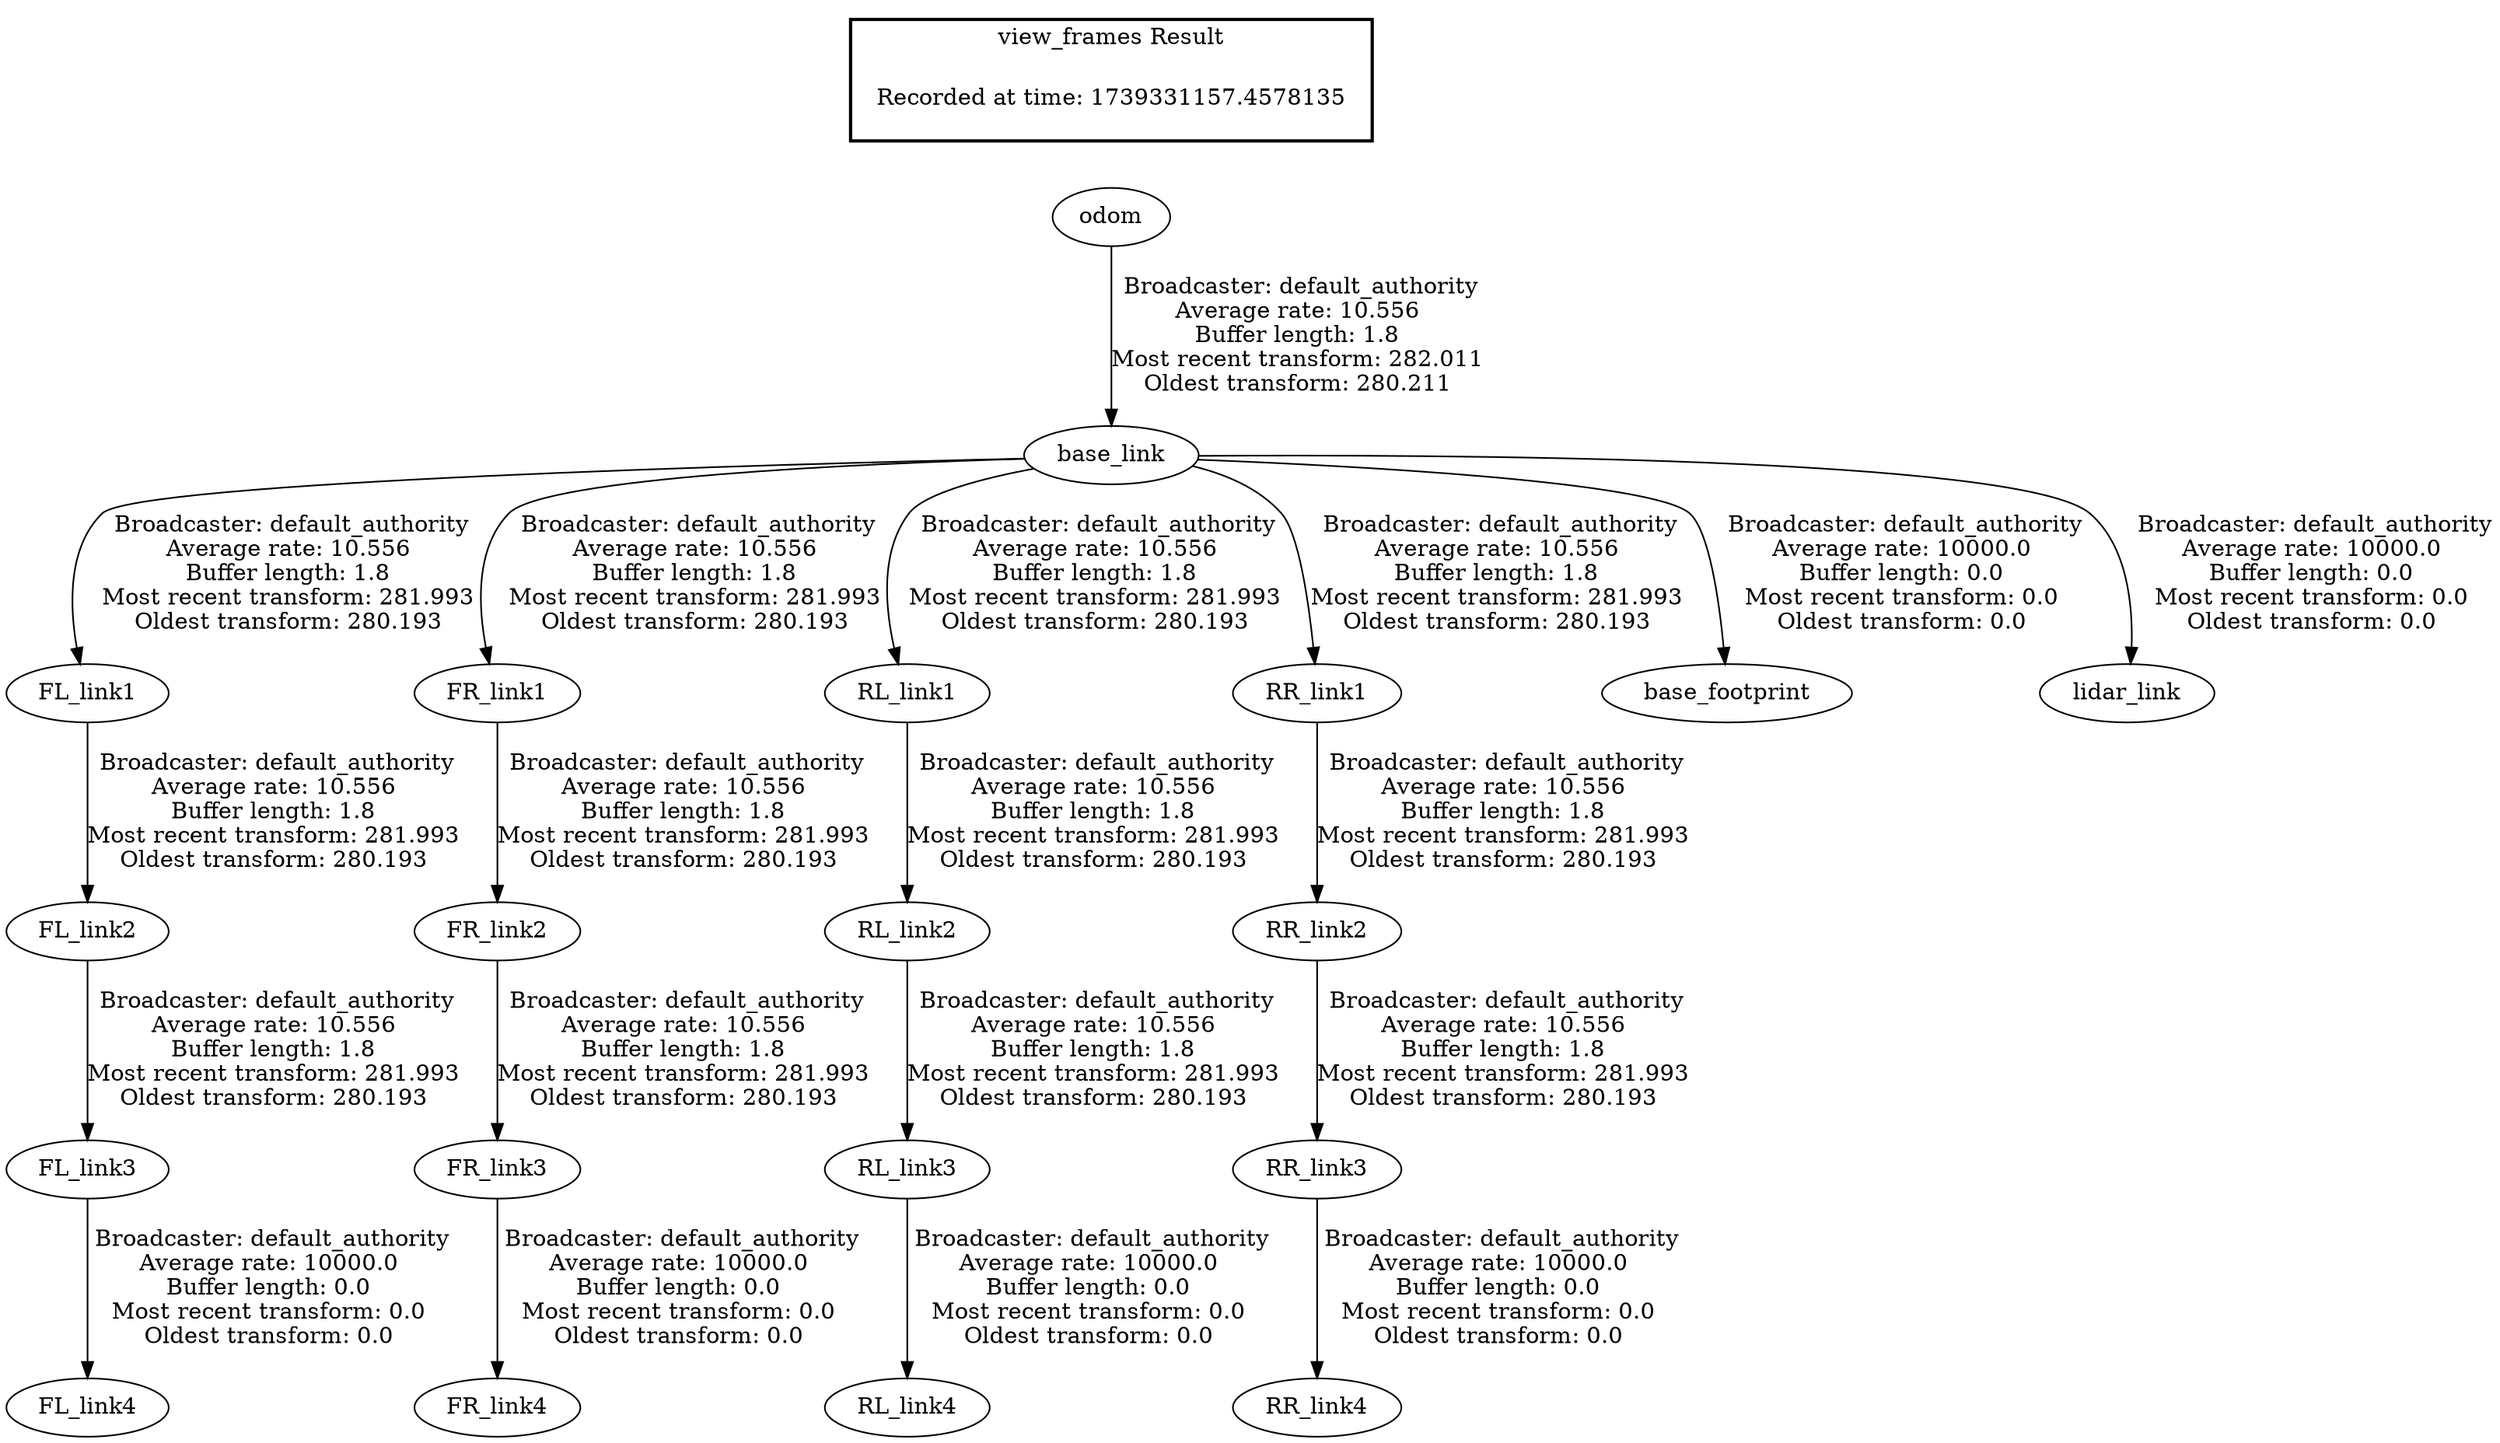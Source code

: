 digraph G {
"base_link" -> "FL_link1"[label=" Broadcaster: default_authority\nAverage rate: 10.556\nBuffer length: 1.8\nMost recent transform: 281.993\nOldest transform: 280.193\n"];
"odom" -> "base_link"[label=" Broadcaster: default_authority\nAverage rate: 10.556\nBuffer length: 1.8\nMost recent transform: 282.011\nOldest transform: 280.211\n"];
"FL_link1" -> "FL_link2"[label=" Broadcaster: default_authority\nAverage rate: 10.556\nBuffer length: 1.8\nMost recent transform: 281.993\nOldest transform: 280.193\n"];
"FL_link2" -> "FL_link3"[label=" Broadcaster: default_authority\nAverage rate: 10.556\nBuffer length: 1.8\nMost recent transform: 281.993\nOldest transform: 280.193\n"];
"base_link" -> "FR_link1"[label=" Broadcaster: default_authority\nAverage rate: 10.556\nBuffer length: 1.8\nMost recent transform: 281.993\nOldest transform: 280.193\n"];
"FR_link1" -> "FR_link2"[label=" Broadcaster: default_authority\nAverage rate: 10.556\nBuffer length: 1.8\nMost recent transform: 281.993\nOldest transform: 280.193\n"];
"FR_link2" -> "FR_link3"[label=" Broadcaster: default_authority\nAverage rate: 10.556\nBuffer length: 1.8\nMost recent transform: 281.993\nOldest transform: 280.193\n"];
"base_link" -> "RL_link1"[label=" Broadcaster: default_authority\nAverage rate: 10.556\nBuffer length: 1.8\nMost recent transform: 281.993\nOldest transform: 280.193\n"];
"RL_link1" -> "RL_link2"[label=" Broadcaster: default_authority\nAverage rate: 10.556\nBuffer length: 1.8\nMost recent transform: 281.993\nOldest transform: 280.193\n"];
"RL_link2" -> "RL_link3"[label=" Broadcaster: default_authority\nAverage rate: 10.556\nBuffer length: 1.8\nMost recent transform: 281.993\nOldest transform: 280.193\n"];
"base_link" -> "RR_link1"[label=" Broadcaster: default_authority\nAverage rate: 10.556\nBuffer length: 1.8\nMost recent transform: 281.993\nOldest transform: 280.193\n"];
"RR_link1" -> "RR_link2"[label=" Broadcaster: default_authority\nAverage rate: 10.556\nBuffer length: 1.8\nMost recent transform: 281.993\nOldest transform: 280.193\n"];
"RR_link2" -> "RR_link3"[label=" Broadcaster: default_authority\nAverage rate: 10.556\nBuffer length: 1.8\nMost recent transform: 281.993\nOldest transform: 280.193\n"];
"FL_link3" -> "FL_link4"[label=" Broadcaster: default_authority\nAverage rate: 10000.0\nBuffer length: 0.0\nMost recent transform: 0.0\nOldest transform: 0.0\n"];
"FR_link3" -> "FR_link4"[label=" Broadcaster: default_authority\nAverage rate: 10000.0\nBuffer length: 0.0\nMost recent transform: 0.0\nOldest transform: 0.0\n"];
"RL_link3" -> "RL_link4"[label=" Broadcaster: default_authority\nAverage rate: 10000.0\nBuffer length: 0.0\nMost recent transform: 0.0\nOldest transform: 0.0\n"];
"RR_link3" -> "RR_link4"[label=" Broadcaster: default_authority\nAverage rate: 10000.0\nBuffer length: 0.0\nMost recent transform: 0.0\nOldest transform: 0.0\n"];
"base_link" -> "base_footprint"[label=" Broadcaster: default_authority\nAverage rate: 10000.0\nBuffer length: 0.0\nMost recent transform: 0.0\nOldest transform: 0.0\n"];
"base_link" -> "lidar_link"[label=" Broadcaster: default_authority\nAverage rate: 10000.0\nBuffer length: 0.0\nMost recent transform: 0.0\nOldest transform: 0.0\n"];
edge [style=invis];
 subgraph cluster_legend { style=bold; color=black; label ="view_frames Result";
"Recorded at time: 1739331157.4578135"[ shape=plaintext ] ;
}->"odom";
}